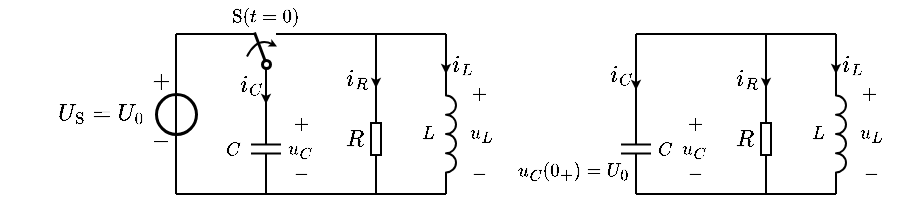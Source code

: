 <mxfile version="17.2.1" type="device"><diagram id="GKFYhbHTQyAXwHbGks0D" name="第 1 页"><mxGraphModel dx="169" dy="200" grid="1" gridSize="5" guides="1" tooltips="1" connect="1" arrows="1" fold="1" page="1" pageScale="1" pageWidth="827" pageHeight="1169" math="1" shadow="0"><root><mxCell id="0"/><mxCell id="1" parent="0"/><mxCell id="QASWbWt0r4wTh2jycw1S-53" value="" style="pointerEvents=1;verticalLabelPosition=bottom;shadow=0;dashed=0;align=center;html=1;verticalAlign=top;shape=mxgraph.electrical.inductors.inductor_3;direction=south;deletable=1;fixDash=0;snapToPoint=0;comic=0;sketch=0;strokeWidth=1;" parent="1" vertex="1"><mxGeometry x="310" y="290" width="5" height="60" as="geometry"/></mxCell><mxCell id="jx14LvxWViafD4RgYP5I-10" value="$$u_L$$" style="text;html=1;align=center;verticalAlign=middle;resizable=1;points=[];autosize=1;strokeColor=none;fillColor=none;fontSize=8;movable=1;rotatable=1;deletable=1;editable=1;connectable=1;" parent="1" vertex="1"><mxGeometry x="320" y="310" width="13" height="20" as="geometry"/></mxCell><mxCell id="vnZBPzhVjVgXWo8NbZRj-8" value="$$-$$" style="text;resizable=1;autosize=1;align=center;verticalAlign=middle;points=[];fillColor=none;strokeColor=none;rounded=0;html=1;imageAspect=1;noLabel=0;recursiveResize=1;expand=1;editable=1;movable=1;rotatable=1;deletable=1;connectable=0;comic=0;fontSize=8;" parent="1" vertex="1"><mxGeometry x="318" y="335" width="15" height="10" as="geometry"/></mxCell><mxCell id="vnZBPzhVjVgXWo8NbZRj-9" value="$$+$$" style="text;html=1;resizable=1;autosize=1;align=center;verticalAlign=middle;points=[];fillColor=none;strokeColor=none;rounded=0;movable=1;rotatable=1;deletable=1;editable=1;connectable=0;fontSize=8;" parent="1" vertex="1"><mxGeometry x="318" y="295" width="15" height="10" as="geometry"/></mxCell><mxCell id="jx14LvxWViafD4RgYP5I-2" value="" style="endArrow=oval;html=1;rounded=0;endFill=0;endSize=4;startSize=4;strokeWidth=1.5;" parent="1" edge="1"><mxGeometry width="50" height="50" relative="1" as="geometry"><mxPoint x="214" y="269" as="sourcePoint"/><mxPoint x="220" y="285" as="targetPoint"/></mxGeometry></mxCell><mxCell id="8Bmr7UU7ZexVVD80fku--1" value="$$-$$" style="text;resizable=1;autosize=1;align=center;verticalAlign=middle;points=[];fillColor=none;strokeColor=none;rounded=0;html=1;imageAspect=1;noLabel=0;recursiveResize=1;expand=1;editable=1;movable=1;rotatable=1;deletable=1;connectable=0;comic=0;fontSize=10;" parent="1" vertex="1"><mxGeometry x="159.0" y="312.5" width="15" height="20" as="geometry"/></mxCell><mxCell id="8Bmr7UU7ZexVVD80fku--2" value="$$+$$" style="text;html=1;resizable=1;autosize=1;align=center;verticalAlign=middle;points=[];fillColor=none;strokeColor=none;rounded=0;movable=1;rotatable=1;deletable=1;editable=1;connectable=0;fontSize=10;" parent="1" vertex="1"><mxGeometry x="159.0" y="283" width="15" height="20" as="geometry"/></mxCell><mxCell id="8Bmr7UU7ZexVVD80fku--3" value="$$R$$" style="text;html=1;resizable=1;autosize=1;align=center;verticalAlign=middle;points=[];fillColor=none;strokeColor=none;rounded=0;fontSize=10;movable=1;rotatable=1;deletable=1;editable=1;connectable=0;" parent="1" vertex="1"><mxGeometry x="255" y="312.5" width="17.5" height="20" as="geometry"/></mxCell><mxCell id="8Bmr7UU7ZexVVD80fku--4" value="" style="endArrow=none;html=1;rounded=0;fontSize=10;startSize=4;endSize=4;" parent="1" edge="1"><mxGeometry width="50" height="50" relative="1" as="geometry"><mxPoint x="225" y="270" as="sourcePoint"/><mxPoint x="310" y="270" as="targetPoint"/></mxGeometry></mxCell><mxCell id="8Bmr7UU7ZexVVD80fku--5" value="" style="pointerEvents=1;verticalLabelPosition=bottom;shadow=0;dashed=0;align=center;html=1;verticalAlign=top;shape=mxgraph.electrical.resistors.resistor_1;fontSize=10;direction=north;" parent="1" vertex="1"><mxGeometry x="272.5" y="310" width="5" height="25" as="geometry"/></mxCell><mxCell id="8Bmr7UU7ZexVVD80fku--8" value="" style="ellipse;whiteSpace=wrap;html=1;aspect=fixed;labelBorderColor=none;fontSize=10;strokeColor=default;strokeWidth=1.5;fillColor=none;" parent="1" vertex="1"><mxGeometry x="165" y="300" width="20" height="20" as="geometry"/></mxCell><mxCell id="8Bmr7UU7ZexVVD80fku--9" value="" style="endArrow=none;html=1;rounded=0;fontSize=10;startSize=4;endSize=4;" parent="1" edge="1"><mxGeometry width="50" height="50" relative="1" as="geometry"><mxPoint x="175" y="350" as="sourcePoint"/><mxPoint x="175" y="270" as="targetPoint"/></mxGeometry></mxCell><mxCell id="8Bmr7UU7ZexVVD80fku--12" value="" style="endArrow=none;html=1;rounded=0;fontSize=10;startSize=4;endSize=4;endFill=0;" parent="1" edge="1"><mxGeometry width="50" height="50" relative="1" as="geometry"><mxPoint x="175" y="350" as="sourcePoint"/><mxPoint x="250" y="350" as="targetPoint"/></mxGeometry></mxCell><mxCell id="8Bmr7UU7ZexVVD80fku--13" value="\(U_\mathrm{S}=U_0\)" style="text;html=1;resizable=1;autosize=1;align=center;verticalAlign=middle;points=[];fillColor=none;strokeColor=none;rounded=0;comic=0;movable=1;rotatable=1;deletable=1;editable=1;connectable=0;fontSize=10;" parent="1" vertex="1"><mxGeometry x="114" y="300" width="45" height="20" as="geometry"/></mxCell><mxCell id="8Bmr7UU7ZexVVD80fku--22" value="$$\mathrm{S}(t=0)$$" style="text;html=1;align=center;verticalAlign=middle;resizable=1;points=[];autosize=1;strokeColor=none;fillColor=none;fontSize=8;movable=1;rotatable=1;deletable=1;editable=1;connectable=0;" parent="1" vertex="1"><mxGeometry x="197" y="253" width="44" height="16" as="geometry"/></mxCell><mxCell id="8Bmr7UU7ZexVVD80fku--27" value="" style="endArrow=none;html=1;rounded=0;fontSize=8;startSize=3;endSize=1;strokeWidth=1;entryX=1;entryY=1;entryDx=0;entryDy=0;entryPerimeter=0;" parent="1" target="QASWbWt0r4wTh2jycw1S-53" edge="1"><mxGeometry width="50" height="50" relative="1" as="geometry"><mxPoint x="220" y="350" as="sourcePoint"/><mxPoint x="315" y="350" as="targetPoint"/></mxGeometry></mxCell><mxCell id="LRsMJ9Y164Hai454oY36-1" value="" style="endArrow=none;html=1;rounded=0;exitX=0;exitY=0.5;exitDx=0;exitDy=0;exitPerimeter=0;" parent="1" edge="1" source="vvvCjscV5PZXwhYRwALz-54"><mxGeometry width="50" height="50" relative="1" as="geometry"><mxPoint x="200" y="280" as="sourcePoint"/><mxPoint x="220" y="287" as="targetPoint"/></mxGeometry></mxCell><mxCell id="LRsMJ9Y164Hai454oY36-3" value="" style="endArrow=none;html=1;rounded=0;" parent="1" edge="1"><mxGeometry width="50" height="50" relative="1" as="geometry"><mxPoint x="175" y="270" as="sourcePoint"/><mxPoint x="215" y="270" as="targetPoint"/></mxGeometry></mxCell><mxCell id="LRsMJ9Y164Hai454oY36-4" value="" style="curved=1;endArrow=classic;html=1;rounded=0;endSize=1;" parent="1" edge="1"><mxGeometry width="50" height="50" relative="1" as="geometry"><mxPoint x="210.5" y="281.25" as="sourcePoint"/><mxPoint x="225.5" y="276.25" as="targetPoint"/><Array as="points"><mxPoint x="215.5" y="271.25"/></Array></mxGeometry></mxCell><mxCell id="QASWbWt0r4wTh2jycw1S-52" value="$$i_L$$" style="text;html=1;resizable=1;autosize=1;align=center;verticalAlign=middle;points=[];fillColor=none;strokeColor=none;rounded=0;fontSize=10;movable=1;rotatable=1;deletable=1;editable=1;connectable=0;" parent="1" vertex="1"><mxGeometry x="310" y="275" width="16" height="20" as="geometry"/></mxCell><mxCell id="QASWbWt0r4wTh2jycw1S-54" value="$$L$$" style="text;html=1;align=center;verticalAlign=middle;resizable=1;points=[];autosize=1;strokeColor=none;fillColor=none;fontSize=8;movable=1;rotatable=1;deletable=1;editable=1;connectable=1;" parent="1" vertex="1"><mxGeometry x="295" y="312.5" width="11" height="15" as="geometry"/></mxCell><mxCell id="QASWbWt0r4wTh2jycw1S-55" value="" style="endArrow=none;html=1;rounded=0;fontSize=8;startSize=3;endSize=1;strokeWidth=1;" parent="1" edge="1"><mxGeometry width="50" height="50" relative="1" as="geometry"><mxPoint x="310" y="290" as="sourcePoint"/><mxPoint x="310" y="270" as="targetPoint"/></mxGeometry></mxCell><mxCell id="QASWbWt0r4wTh2jycw1S-56" value="" style="endArrow=classic;html=1;rounded=0;fontSize=10;endSize=2;" parent="1" edge="1"><mxGeometry width="50" height="50" relative="1" as="geometry"><mxPoint x="310" y="280" as="sourcePoint"/><mxPoint x="310" y="290" as="targetPoint"/></mxGeometry></mxCell><mxCell id="vvvCjscV5PZXwhYRwALz-51" value="$$u_C$$" style="text;html=1;align=center;verticalAlign=middle;resizable=1;points=[];autosize=1;strokeColor=none;fillColor=none;fontSize=8;movable=1;rotatable=1;deletable=1;editable=1;connectable=1;" vertex="1" parent="1"><mxGeometry x="227.5" y="317.5" width="18" height="20" as="geometry"/></mxCell><mxCell id="vvvCjscV5PZXwhYRwALz-52" value="$$-$$" style="text;resizable=1;autosize=1;align=center;verticalAlign=middle;points=[];fillColor=none;strokeColor=none;rounded=0;html=1;imageAspect=1;noLabel=0;recursiveResize=1;expand=1;editable=1;movable=1;rotatable=1;deletable=1;connectable=0;comic=0;fontSize=8;" vertex="1" parent="1"><mxGeometry x="229" y="335" width="15" height="10" as="geometry"/></mxCell><mxCell id="vvvCjscV5PZXwhYRwALz-53" value="$$+$$" style="text;html=1;resizable=1;autosize=1;align=center;verticalAlign=middle;points=[];fillColor=none;strokeColor=none;rounded=0;movable=1;rotatable=1;deletable=1;editable=1;connectable=0;fontSize=8;" vertex="1" parent="1"><mxGeometry x="229" y="310" width="15" height="10" as="geometry"/></mxCell><mxCell id="vvvCjscV5PZXwhYRwALz-54" value="" style="pointerEvents=1;verticalLabelPosition=bottom;shadow=0;dashed=0;align=center;html=1;verticalAlign=top;shape=mxgraph.electrical.capacitors.capacitor_1;direction=south;connectable=1;" vertex="1" parent="1"><mxGeometry x="212.5" y="305" width="15" height="45" as="geometry"/></mxCell><mxCell id="vvvCjscV5PZXwhYRwALz-55" value="$$C$$" style="text;html=1;align=center;verticalAlign=middle;resizable=1;points=[];autosize=1;strokeColor=none;fillColor=none;fontSize=8;movable=1;rotatable=1;deletable=1;editable=1;connectable=1;" vertex="1" parent="1"><mxGeometry x="197" y="320" width="12" height="15" as="geometry"/></mxCell><mxCell id="vvvCjscV5PZXwhYRwALz-56" value="$$i_C$$" style="text;html=1;resizable=1;autosize=1;align=center;verticalAlign=middle;points=[];fillColor=none;strokeColor=none;rounded=0;fontSize=10;movable=1;rotatable=1;deletable=1;editable=1;connectable=0;" vertex="1" parent="1"><mxGeometry x="204" y="285" width="15" height="20" as="geometry"/></mxCell><mxCell id="vvvCjscV5PZXwhYRwALz-57" value="" style="endArrow=classic;html=1;rounded=0;fontSize=10;endSize=2;" edge="1" parent="1"><mxGeometry width="50" height="50" relative="1" as="geometry"><mxPoint x="220" y="295" as="sourcePoint"/><mxPoint x="220" y="305" as="targetPoint"/></mxGeometry></mxCell><mxCell id="vvvCjscV5PZXwhYRwALz-58" value="" style="endArrow=none;html=1;rounded=0;entryX=1;entryY=0.5;entryDx=0;entryDy=0;entryPerimeter=0;" edge="1" parent="1" target="8Bmr7UU7ZexVVD80fku--5"><mxGeometry width="50" height="50" relative="1" as="geometry"><mxPoint x="275" y="270" as="sourcePoint"/><mxPoint x="305" y="270" as="targetPoint"/></mxGeometry></mxCell><mxCell id="vvvCjscV5PZXwhYRwALz-60" value="" style="endArrow=none;html=1;rounded=0;entryX=0;entryY=0.5;entryDx=0;entryDy=0;entryPerimeter=0;" edge="1" parent="1" target="8Bmr7UU7ZexVVD80fku--5"><mxGeometry width="50" height="50" relative="1" as="geometry"><mxPoint x="275" y="350" as="sourcePoint"/><mxPoint x="325" y="300" as="targetPoint"/></mxGeometry></mxCell><mxCell id="vvvCjscV5PZXwhYRwALz-62" value="$$i_R$$" style="text;html=1;resizable=1;autosize=1;align=center;verticalAlign=middle;points=[];fillColor=none;strokeColor=none;rounded=0;fontSize=10;movable=1;rotatable=1;deletable=1;editable=1;connectable=0;" vertex="1" parent="1"><mxGeometry x="256" y="282" width="18" height="20" as="geometry"/></mxCell><mxCell id="vvvCjscV5PZXwhYRwALz-63" value="" style="endArrow=classic;html=1;rounded=0;fontSize=10;endSize=2;" edge="1" parent="1"><mxGeometry width="50" height="50" relative="1" as="geometry"><mxPoint x="275" y="287" as="sourcePoint"/><mxPoint x="275" y="297" as="targetPoint"/></mxGeometry></mxCell><mxCell id="vvvCjscV5PZXwhYRwALz-64" value="" style="pointerEvents=1;verticalLabelPosition=bottom;shadow=0;dashed=0;align=center;html=1;verticalAlign=top;shape=mxgraph.electrical.inductors.inductor_3;direction=south;deletable=1;fixDash=0;snapToPoint=0;comic=0;sketch=0;strokeWidth=1;" vertex="1" parent="1"><mxGeometry x="505" y="290" width="5" height="60" as="geometry"/></mxCell><mxCell id="vvvCjscV5PZXwhYRwALz-65" value="$$u_L$$" style="text;html=1;align=center;verticalAlign=middle;resizable=1;points=[];autosize=1;strokeColor=none;fillColor=none;fontSize=8;movable=1;rotatable=1;deletable=1;editable=1;connectable=1;" vertex="1" parent="1"><mxGeometry x="515" y="310" width="13" height="20" as="geometry"/></mxCell><mxCell id="vvvCjscV5PZXwhYRwALz-67" value="$$+$$" style="text;html=1;resizable=1;autosize=1;align=center;verticalAlign=middle;points=[];fillColor=none;strokeColor=none;rounded=0;movable=1;rotatable=1;deletable=1;editable=1;connectable=0;fontSize=8;" vertex="1" parent="1"><mxGeometry x="513" y="295" width="15" height="10" as="geometry"/></mxCell><mxCell id="vvvCjscV5PZXwhYRwALz-69" value="$$R$$" style="text;html=1;resizable=1;autosize=1;align=center;verticalAlign=middle;points=[];fillColor=none;strokeColor=none;rounded=0;fontSize=10;movable=1;rotatable=1;deletable=1;editable=1;connectable=0;" vertex="1" parent="1"><mxGeometry x="450" y="312.5" width="17.5" height="20" as="geometry"/></mxCell><mxCell id="vvvCjscV5PZXwhYRwALz-70" value="" style="endArrow=none;html=1;rounded=0;fontSize=10;startSize=4;endSize=4;" edge="1" parent="1"><mxGeometry width="50" height="50" relative="1" as="geometry"><mxPoint x="405" y="270" as="sourcePoint"/><mxPoint x="505" y="270" as="targetPoint"/></mxGeometry></mxCell><mxCell id="vvvCjscV5PZXwhYRwALz-71" value="" style="pointerEvents=1;verticalLabelPosition=bottom;shadow=0;dashed=0;align=center;html=1;verticalAlign=top;shape=mxgraph.electrical.resistors.resistor_1;fontSize=10;direction=north;" vertex="1" parent="1"><mxGeometry x="467.5" y="310" width="5" height="25" as="geometry"/></mxCell><mxCell id="vvvCjscV5PZXwhYRwALz-73" value="" style="endArrow=none;html=1;rounded=0;fontSize=8;startSize=3;endSize=1;strokeWidth=1;entryX=1;entryY=1;entryDx=0;entryDy=0;entryPerimeter=0;" edge="1" parent="1" target="vvvCjscV5PZXwhYRwALz-64"><mxGeometry width="50" height="50" relative="1" as="geometry"><mxPoint x="405" y="350" as="sourcePoint"/><mxPoint x="500" y="350" as="targetPoint"/></mxGeometry></mxCell><mxCell id="vvvCjscV5PZXwhYRwALz-74" value="" style="endArrow=none;html=1;rounded=0;exitX=0;exitY=0.5;exitDx=0;exitDy=0;exitPerimeter=0;" edge="1" parent="1" source="vvvCjscV5PZXwhYRwALz-83"><mxGeometry width="50" height="50" relative="1" as="geometry"><mxPoint x="385" y="280" as="sourcePoint"/><mxPoint x="405" y="270" as="targetPoint"/></mxGeometry></mxCell><mxCell id="vvvCjscV5PZXwhYRwALz-76" value="$$i_L$$" style="text;html=1;resizable=1;autosize=1;align=center;verticalAlign=middle;points=[];fillColor=none;strokeColor=none;rounded=0;fontSize=10;movable=1;rotatable=1;deletable=1;editable=1;connectable=0;" vertex="1" parent="1"><mxGeometry x="505" y="275" width="16" height="20" as="geometry"/></mxCell><mxCell id="vvvCjscV5PZXwhYRwALz-77" value="$$L$$" style="text;html=1;align=center;verticalAlign=middle;resizable=1;points=[];autosize=1;strokeColor=none;fillColor=none;fontSize=8;movable=1;rotatable=1;deletable=1;editable=1;connectable=1;" vertex="1" parent="1"><mxGeometry x="490" y="312.5" width="11" height="15" as="geometry"/></mxCell><mxCell id="vvvCjscV5PZXwhYRwALz-78" value="" style="endArrow=none;html=1;rounded=0;fontSize=8;startSize=3;endSize=1;strokeWidth=1;" edge="1" parent="1"><mxGeometry width="50" height="50" relative="1" as="geometry"><mxPoint x="505" y="290" as="sourcePoint"/><mxPoint x="505" y="270" as="targetPoint"/></mxGeometry></mxCell><mxCell id="vvvCjscV5PZXwhYRwALz-79" value="" style="endArrow=classic;html=1;rounded=0;fontSize=10;endSize=2;" edge="1" parent="1"><mxGeometry width="50" height="50" relative="1" as="geometry"><mxPoint x="505" y="280" as="sourcePoint"/><mxPoint x="505" y="290" as="targetPoint"/></mxGeometry></mxCell><mxCell id="vvvCjscV5PZXwhYRwALz-80" value="$$u_C$$" style="text;html=1;align=center;verticalAlign=middle;resizable=1;points=[];autosize=1;strokeColor=none;fillColor=none;fontSize=8;movable=1;rotatable=1;deletable=1;editable=1;connectable=1;" vertex="1" parent="1"><mxGeometry x="424.5" y="317.5" width="18" height="20" as="geometry"/></mxCell><mxCell id="vvvCjscV5PZXwhYRwALz-81" value="$$-$$" style="text;resizable=1;autosize=1;align=center;verticalAlign=middle;points=[];fillColor=none;strokeColor=none;rounded=0;html=1;imageAspect=1;noLabel=0;recursiveResize=1;expand=1;editable=1;movable=1;rotatable=1;deletable=1;connectable=0;comic=0;fontSize=8;" vertex="1" parent="1"><mxGeometry x="426" y="335" width="15" height="10" as="geometry"/></mxCell><mxCell id="vvvCjscV5PZXwhYRwALz-82" value="$$+$$" style="text;html=1;resizable=1;autosize=1;align=center;verticalAlign=middle;points=[];fillColor=none;strokeColor=none;rounded=0;movable=1;rotatable=1;deletable=1;editable=1;connectable=0;fontSize=8;" vertex="1" parent="1"><mxGeometry x="426" y="310" width="15" height="10" as="geometry"/></mxCell><mxCell id="vvvCjscV5PZXwhYRwALz-83" value="" style="pointerEvents=1;verticalLabelPosition=bottom;shadow=0;dashed=0;align=center;html=1;verticalAlign=top;shape=mxgraph.electrical.capacitors.capacitor_1;direction=south;connectable=1;" vertex="1" parent="1"><mxGeometry x="397.5" y="305" width="15" height="45" as="geometry"/></mxCell><mxCell id="vvvCjscV5PZXwhYRwALz-84" value="$$C$$" style="text;html=1;align=center;verticalAlign=middle;resizable=1;points=[];autosize=1;strokeColor=none;fillColor=none;fontSize=8;movable=1;rotatable=1;deletable=1;editable=1;connectable=1;" vertex="1" parent="1"><mxGeometry x="412.5" y="320" width="12" height="15" as="geometry"/></mxCell><mxCell id="vvvCjscV5PZXwhYRwALz-85" value="$$i_C$$" style="text;html=1;resizable=1;autosize=1;align=center;verticalAlign=middle;points=[];fillColor=none;strokeColor=none;rounded=0;fontSize=10;movable=1;rotatable=1;deletable=1;editable=1;connectable=0;" vertex="1" parent="1"><mxGeometry x="389" y="280" width="15" height="20" as="geometry"/></mxCell><mxCell id="vvvCjscV5PZXwhYRwALz-86" value="" style="endArrow=classic;html=1;rounded=0;fontSize=10;endSize=2;" edge="1" parent="1"><mxGeometry width="50" height="50" relative="1" as="geometry"><mxPoint x="405" y="288" as="sourcePoint"/><mxPoint x="405" y="298" as="targetPoint"/></mxGeometry></mxCell><mxCell id="vvvCjscV5PZXwhYRwALz-87" value="" style="endArrow=none;html=1;rounded=0;entryX=1;entryY=0.5;entryDx=0;entryDy=0;entryPerimeter=0;" edge="1" parent="1" target="vvvCjscV5PZXwhYRwALz-71"><mxGeometry width="50" height="50" relative="1" as="geometry"><mxPoint x="470" y="270" as="sourcePoint"/><mxPoint x="500" y="270" as="targetPoint"/></mxGeometry></mxCell><mxCell id="vvvCjscV5PZXwhYRwALz-88" value="" style="endArrow=none;html=1;rounded=0;entryX=0;entryY=0.5;entryDx=0;entryDy=0;entryPerimeter=0;" edge="1" parent="1" target="vvvCjscV5PZXwhYRwALz-71"><mxGeometry width="50" height="50" relative="1" as="geometry"><mxPoint x="470" y="350" as="sourcePoint"/><mxPoint x="520" y="300" as="targetPoint"/></mxGeometry></mxCell><mxCell id="vvvCjscV5PZXwhYRwALz-89" value="$$i_R$$" style="text;html=1;resizable=1;autosize=1;align=center;verticalAlign=middle;points=[];fillColor=none;strokeColor=none;rounded=0;fontSize=10;movable=1;rotatable=1;deletable=1;editable=1;connectable=0;" vertex="1" parent="1"><mxGeometry x="451" y="282" width="18" height="20" as="geometry"/></mxCell><mxCell id="vvvCjscV5PZXwhYRwALz-90" value="" style="endArrow=classic;html=1;rounded=0;fontSize=10;endSize=2;" edge="1" parent="1"><mxGeometry width="50" height="50" relative="1" as="geometry"><mxPoint x="470" y="287" as="sourcePoint"/><mxPoint x="470" y="297" as="targetPoint"/></mxGeometry></mxCell><mxCell id="vvvCjscV5PZXwhYRwALz-91" value="$$-$$" style="text;resizable=1;autosize=1;align=center;verticalAlign=middle;points=[];fillColor=none;strokeColor=none;rounded=0;html=1;imageAspect=1;noLabel=0;recursiveResize=1;expand=1;editable=1;movable=1;rotatable=1;deletable=1;connectable=0;comic=0;fontSize=8;" vertex="1" parent="1"><mxGeometry x="514" y="335" width="15" height="10" as="geometry"/></mxCell><mxCell id="vvvCjscV5PZXwhYRwALz-92" value="$$u_C(0_+)=U_0$$" style="text;html=1;align=center;verticalAlign=middle;resizable=1;points=[];autosize=1;strokeColor=none;fillColor=none;movable=1;rotatable=1;deletable=1;editable=1;connectable=1;fontSize=8;" vertex="1" parent="1"><mxGeometry x="342" y="327.5" width="62" height="20" as="geometry"/></mxCell></root></mxGraphModel></diagram></mxfile>
